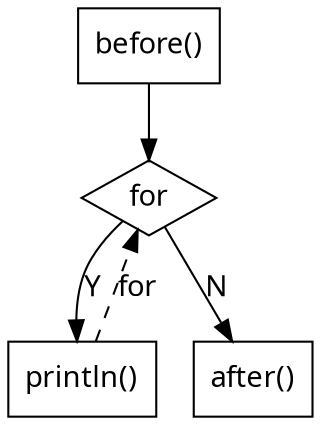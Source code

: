 digraph G_3 {
  node [
    shape = rect;
    fontname = "Handlee";
  ]
  edge [
    fontname = "Handlee";
  ]
  bgcolor = transparent;
  fontname = "Handlee";
  compound = true;
  s_71_2 [
    class = "methodInvocation";
    label = "before()";
    fillcolor = white;
    style = filled;
  ];
  for_72 [
    class = "for";
    label = "for";
    fillcolor = white;
    shape = diamond;
    style = filled;
  ];
  s_73_2 [
    class = "methodInvocation";
    label = "println()";
    fillcolor = white;
    style = filled;
  ];
  s_75_2 [
    class = "methodInvocation";
    label = "after()";
    fillcolor = white;
    style = filled;
  ];
  s_71_2 -> for_72;
  for_72 -> s_75_2 [
    label="N";
  ];
  for_72 -> s_73_2 [
    label="Y";
  ];
  s_73_2 -> for_72 [
    label="for";
    style = dashed;
  ];

}

